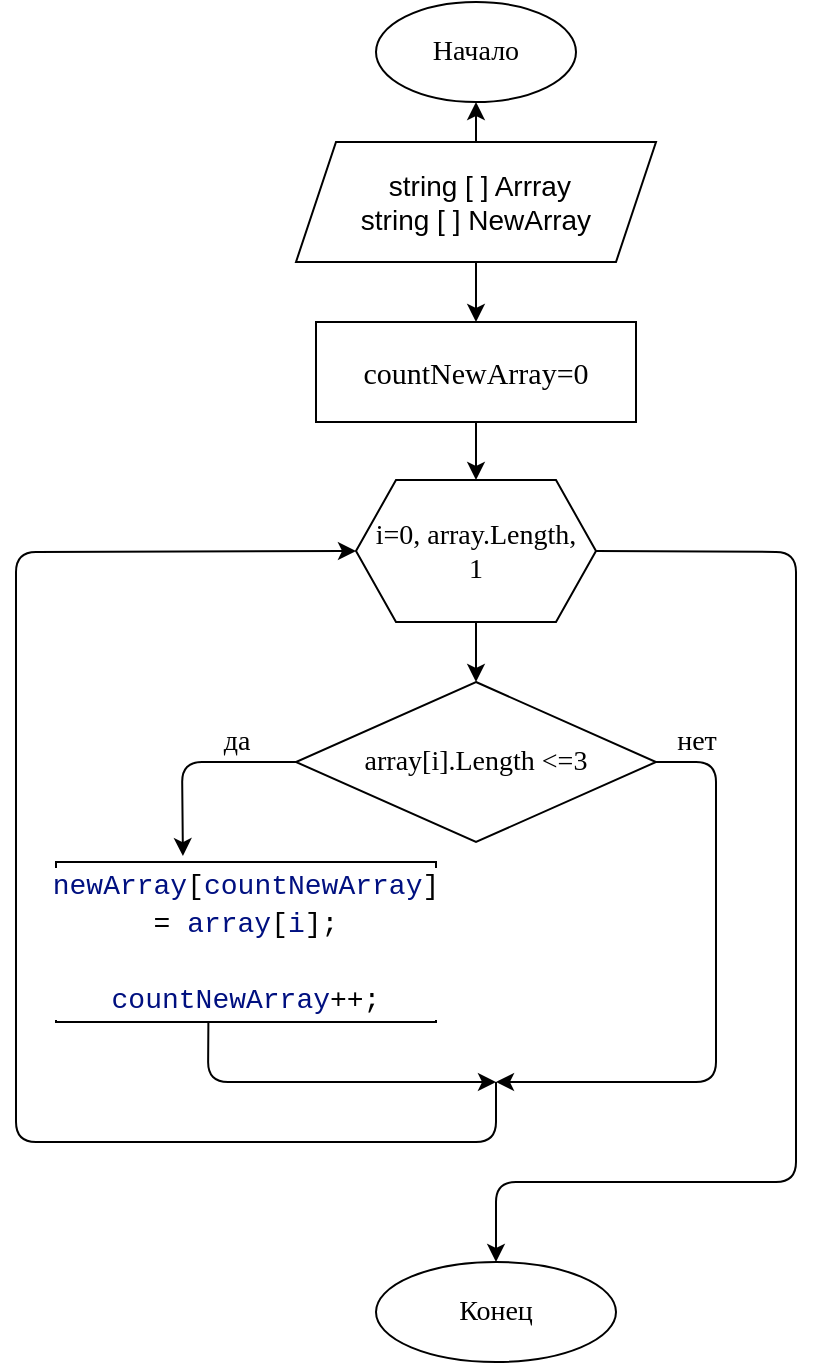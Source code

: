 <mxfile>
    <diagram id="t2MkYpM8heMqChUO8Ba5" name="Page-1">
        <mxGraphModel dx="564" dy="1643" grid="1" gridSize="10" guides="1" tooltips="1" connect="1" arrows="1" fold="1" page="1" pageScale="1" pageWidth="827" pageHeight="1169" math="0" shadow="0">
            <root>
                <mxCell id="0"/>
                <mxCell id="1" parent="0"/>
                <mxCell id="4" value="" style="edgeStyle=none;html=1;" edge="1" parent="1" source="2" target="3">
                    <mxGeometry relative="1" as="geometry"/>
                </mxCell>
                <mxCell id="23" value="" style="edgeStyle=none;html=1;fontFamily=Verdana;fontSize=14;" edge="1" parent="1" source="2" target="22">
                    <mxGeometry relative="1" as="geometry"/>
                </mxCell>
                <mxCell id="2" value="&lt;font style=&quot;font-size: 14px&quot;&gt;&amp;nbsp;string [ ] Arrray&lt;br&gt;string [ ] NewArray&lt;/font&gt;" style="shape=parallelogram;perimeter=parallelogramPerimeter;whiteSpace=wrap;html=1;fixedSize=1;align=center;" vertex="1" parent="1">
                    <mxGeometry x="180" y="20" width="180" height="60" as="geometry"/>
                </mxCell>
                <mxCell id="8" style="edgeStyle=none;html=1;exitX=0.5;exitY=1;exitDx=0;exitDy=0;entryX=0.5;entryY=0;entryDx=0;entryDy=0;fontFamily=Verdana;fontSize=14;" edge="1" parent="1" source="3" target="7">
                    <mxGeometry relative="1" as="geometry"/>
                </mxCell>
                <mxCell id="3" value="countNewArray=0&lt;br&gt;" style="whiteSpace=wrap;html=1;fontFamily=Verdana;horizontal=1;fontSize=15;" vertex="1" parent="1">
                    <mxGeometry x="190" y="110" width="160" height="50" as="geometry"/>
                </mxCell>
                <mxCell id="10" value="" style="edgeStyle=none;html=1;fontFamily=Verdana;fontSize=14;" edge="1" parent="1" source="7" target="9">
                    <mxGeometry relative="1" as="geometry"/>
                </mxCell>
                <mxCell id="7" value="i=0, array.Length,&lt;br&gt;1" style="shape=hexagon;perimeter=hexagonPerimeter2;whiteSpace=wrap;html=1;fixedSize=1;fontFamily=Verdana;fontSize=14;" vertex="1" parent="1">
                    <mxGeometry x="210" y="189" width="120" height="71" as="geometry"/>
                </mxCell>
                <mxCell id="9" value="array[i].Length &amp;lt;=3" style="rhombus;whiteSpace=wrap;html=1;fontSize=14;fontFamily=Verdana;" vertex="1" parent="1">
                    <mxGeometry x="180" y="290" width="180" height="80" as="geometry"/>
                </mxCell>
                <mxCell id="11" value="&lt;div style=&quot;background-color: rgb(255 , 255 , 255) ; font-family: &amp;#34;consolas&amp;#34; , &amp;#34;courier new&amp;#34; , monospace ; line-height: 19px&quot;&gt;&lt;h4&gt;&lt;span style=&quot;font-weight: normal&quot;&gt;&lt;span style=&quot;color: #001080&quot;&gt;newArray&lt;/span&gt;[&lt;span style=&quot;color: #001080&quot;&gt;countNewArray&lt;/span&gt;] = &lt;span style=&quot;color: #001080&quot;&gt;array&lt;/span&gt;[&lt;span style=&quot;color: #001080&quot;&gt;i&lt;/span&gt;];&lt;br&gt;&amp;nbsp; &amp;nbsp; &amp;nbsp; &amp;nbsp; &amp;nbsp; &amp;nbsp; &lt;span style=&quot;color: #001080&quot;&gt;countNewArray&lt;/span&gt;++;&lt;/span&gt;&lt;/h4&gt;&lt;/div&gt;" style="whiteSpace=wrap;html=1;fontSize=14;fontFamily=Verdana;" vertex="1" parent="1">
                    <mxGeometry x="60" y="380" width="190" height="80" as="geometry"/>
                </mxCell>
                <mxCell id="13" value="" style="endArrow=classic;html=1;fontFamily=Verdana;fontSize=14;exitX=0;exitY=0.5;exitDx=0;exitDy=0;entryX=0.334;entryY=-0.037;entryDx=0;entryDy=0;entryPerimeter=0;" edge="1" parent="1" source="9" target="11">
                    <mxGeometry width="50" height="50" relative="1" as="geometry">
                        <mxPoint x="270" y="320" as="sourcePoint"/>
                        <mxPoint x="320" y="270" as="targetPoint"/>
                        <Array as="points">
                            <mxPoint x="123" y="330"/>
                        </Array>
                    </mxGeometry>
                </mxCell>
                <mxCell id="14" value="" style="endArrow=classic;html=1;fontFamily=Verdana;fontSize=14;exitX=0.401;exitY=1.003;exitDx=0;exitDy=0;exitPerimeter=0;" edge="1" parent="1" source="11">
                    <mxGeometry width="50" height="50" relative="1" as="geometry">
                        <mxPoint x="270" y="320" as="sourcePoint"/>
                        <mxPoint x="280" y="490" as="targetPoint"/>
                        <Array as="points">
                            <mxPoint x="136" y="490"/>
                        </Array>
                    </mxGeometry>
                </mxCell>
                <mxCell id="15" value="" style="endArrow=classic;html=1;fontFamily=Verdana;fontSize=14;exitX=1;exitY=0.5;exitDx=0;exitDy=0;" edge="1" parent="1" source="9">
                    <mxGeometry width="50" height="50" relative="1" as="geometry">
                        <mxPoint x="270" y="320" as="sourcePoint"/>
                        <mxPoint x="280" y="490" as="targetPoint"/>
                        <Array as="points">
                            <mxPoint x="390" y="330"/>
                            <mxPoint x="390" y="490"/>
                        </Array>
                    </mxGeometry>
                </mxCell>
                <mxCell id="16" value="да" style="text;html=1;align=center;verticalAlign=middle;resizable=0;points=[];autosize=1;strokeColor=none;fillColor=none;fontSize=14;fontFamily=Verdana;" vertex="1" parent="1">
                    <mxGeometry x="135" y="310" width="30" height="20" as="geometry"/>
                </mxCell>
                <mxCell id="17" value="нет" style="text;html=1;align=center;verticalAlign=middle;resizable=0;points=[];autosize=1;strokeColor=none;fillColor=none;fontSize=14;fontFamily=Verdana;" vertex="1" parent="1">
                    <mxGeometry x="360" y="310" width="40" height="20" as="geometry"/>
                </mxCell>
                <mxCell id="18" value="" style="endArrow=classic;html=1;fontFamily=Verdana;fontSize=14;entryX=0;entryY=0.5;entryDx=0;entryDy=0;" edge="1" parent="1" target="7">
                    <mxGeometry width="50" height="50" relative="1" as="geometry">
                        <mxPoint x="280" y="490" as="sourcePoint"/>
                        <mxPoint x="320" y="270" as="targetPoint"/>
                        <Array as="points">
                            <mxPoint x="280" y="520"/>
                            <mxPoint x="40" y="520"/>
                            <mxPoint x="40" y="225"/>
                        </Array>
                    </mxGeometry>
                </mxCell>
                <mxCell id="21" value="" style="endArrow=classic;html=1;fontFamily=Verdana;fontSize=14;exitX=1;exitY=0.5;exitDx=0;exitDy=0;" edge="1" parent="1" source="7">
                    <mxGeometry width="50" height="50" relative="1" as="geometry">
                        <mxPoint x="270" y="300" as="sourcePoint"/>
                        <mxPoint x="280" y="580" as="targetPoint"/>
                        <Array as="points">
                            <mxPoint x="430" y="225"/>
                            <mxPoint x="430" y="540"/>
                            <mxPoint x="280" y="540"/>
                        </Array>
                    </mxGeometry>
                </mxCell>
                <mxCell id="22" value="&lt;font style=&quot;font-size: 14px&quot;&gt;Начало&lt;/font&gt;" style="ellipse;whiteSpace=wrap;html=1;fontFamily=Verdana;" vertex="1" parent="1">
                    <mxGeometry x="220" y="-50" width="100" height="50" as="geometry"/>
                </mxCell>
                <mxCell id="24" value="Конец" style="ellipse;whiteSpace=wrap;html=1;fontFamily=Verdana;fontSize=14;" vertex="1" parent="1">
                    <mxGeometry x="220" y="580" width="120" height="50" as="geometry"/>
                </mxCell>
            </root>
        </mxGraphModel>
    </diagram>
</mxfile>